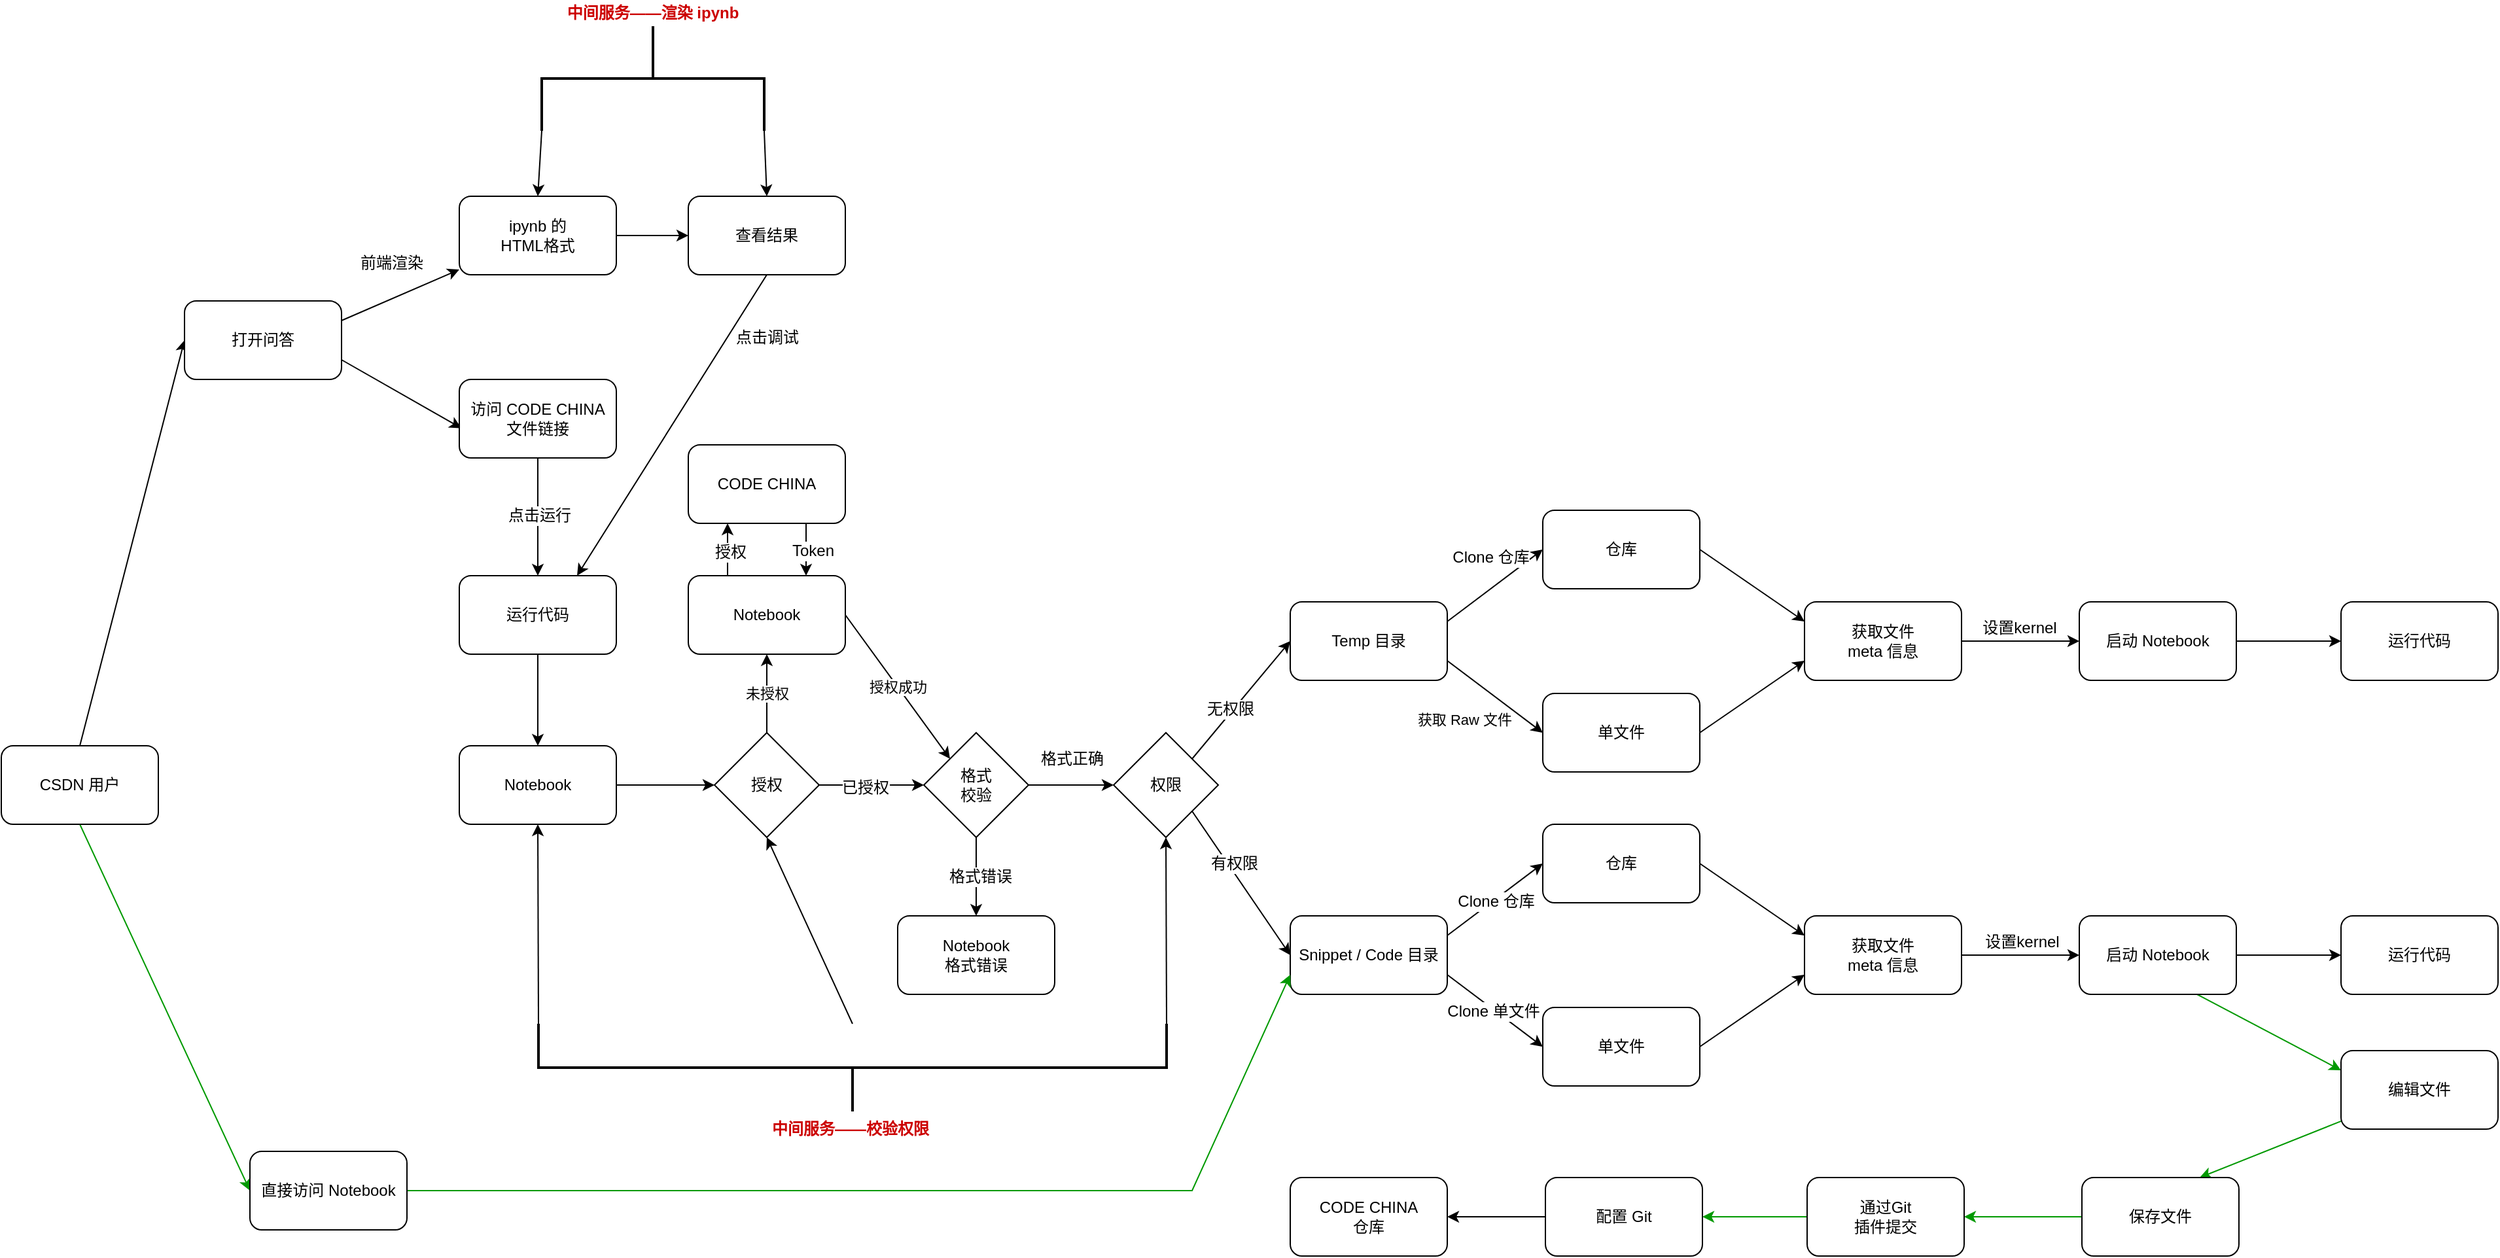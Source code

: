 <mxGraphModel dx="977" dy="559" grid="1" gridSize="10" guides="1" tooltips="1" connect="1" arrows="1" fold="1" page="1" pageScale="1" pageWidth="2100" pageHeight="1200" background="none"><root><mxCell id="0"/><mxCell id="1" parent="0"/><mxCell id="12" style="rounded=0;html=1;jettySize=auto;orthogonalLoop=1;exitX=0.5;exitY=0;entryX=0;entryY=0.5;" parent="1" source="3" target="11" edge="1"><mxGeometry relative="1" as="geometry"/></mxCell><mxCell id="92" style="edgeStyle=none;rounded=0;html=1;exitX=0.5;exitY=1;entryX=0;entryY=0.5;shadow=0;jettySize=auto;orthogonalLoop=1;strokeColor=#009900;" parent="1" source="3" target="91" edge="1"><mxGeometry relative="1" as="geometry"/></mxCell><mxCell id="3" value="CSDN 用户" style="rounded=1;whiteSpace=wrap;html=1;" parent="1" vertex="1"><mxGeometry x="70" y="640" width="120" height="60" as="geometry"/></mxCell><mxCell id="9" style="edgeStyle=orthogonalEdgeStyle;rounded=0;html=1;exitX=0.75;exitY=1;entryX=0.75;entryY=0;jettySize=auto;orthogonalLoop=1;" parent="1" source="4" target="5" edge="1"><mxGeometry relative="1" as="geometry"/></mxCell><mxCell id="10" value="Token" style="text;html=1;resizable=0;points=[];align=center;verticalAlign=middle;labelBackgroundColor=#ffffff;" parent="9" vertex="1" connectable="0"><mxGeometry x="0.022" y="5" relative="1" as="geometry"><mxPoint as="offset"/></mxGeometry></mxCell><mxCell id="4" value="CODE CHINA" style="rounded=1;whiteSpace=wrap;html=1;" parent="1" vertex="1"><mxGeometry x="595" y="410" width="120" height="60" as="geometry"/></mxCell><mxCell id="7" style="edgeStyle=orthogonalEdgeStyle;rounded=0;html=1;entryX=0.25;entryY=1;jettySize=auto;orthogonalLoop=1;exitX=0.25;exitY=0;" parent="1" source="5" target="4" edge="1"><mxGeometry relative="1" as="geometry"><Array as="points"/></mxGeometry></mxCell><mxCell id="8" value="授权" style="text;html=1;resizable=0;points=[];align=center;verticalAlign=middle;labelBackgroundColor=#ffffff;" parent="7" vertex="1" connectable="0"><mxGeometry x="-0.089" y="-2" relative="1" as="geometry"><mxPoint as="offset"/></mxGeometry></mxCell><mxCell id="48" value="授权成功" style="edgeStyle=none;rounded=0;html=1;exitX=1;exitY=0.5;entryX=0;entryY=0;jettySize=auto;orthogonalLoop=1;" parent="1" source="5" target="44" edge="1"><mxGeometry relative="1" as="geometry"/></mxCell><mxCell id="5" value="Notebook" style="rounded=1;whiteSpace=wrap;html=1;" parent="1" vertex="1"><mxGeometry x="595" y="510" width="120" height="60" as="geometry"/></mxCell><mxCell id="95" style="edgeStyle=none;rounded=0;html=1;exitX=1;exitY=0.25;jettySize=auto;orthogonalLoop=1;" parent="1" source="11" target="94" edge="1"><mxGeometry relative="1" as="geometry"/></mxCell><mxCell id="96" value="前端渲染" style="text;html=1;resizable=0;points=[];align=center;verticalAlign=middle;labelBackgroundColor=#ffffff;" parent="95" vertex="1" connectable="0"><mxGeometry x="-0.055" y="-3" relative="1" as="geometry"><mxPoint x="-6" y="-29" as="offset"/></mxGeometry></mxCell><mxCell id="105" style="edgeStyle=none;rounded=0;html=1;exitX=1;exitY=0.75;entryX=0.013;entryY=0.621;entryPerimeter=0;jettySize=auto;orthogonalLoop=1;" parent="1" source="11" target="99" edge="1"><mxGeometry relative="1" as="geometry"/></mxCell><mxCell id="11" value="打开问答" style="rounded=1;whiteSpace=wrap;html=1;" parent="1" vertex="1"><mxGeometry x="210" y="300" width="120" height="60" as="geometry"/></mxCell><mxCell id="23" style="edgeStyle=none;rounded=0;html=1;jettySize=auto;orthogonalLoop=1;exitX=0.5;exitY=1;entryX=0.5;entryY=0;" parent="1" source="14" target="22" edge="1"><mxGeometry relative="1" as="geometry"/></mxCell><mxCell id="14" value="运行代码" style="rounded=1;whiteSpace=wrap;html=1;" parent="1" vertex="1"><mxGeometry x="420" y="510" width="120" height="60" as="geometry"/></mxCell><mxCell id="25" value="未授权" style="edgeStyle=none;rounded=0;html=1;exitX=0.5;exitY=0;entryX=0.5;entryY=1;jettySize=auto;orthogonalLoop=1;" parent="1" source="21" target="5" edge="1"><mxGeometry relative="1" as="geometry"/></mxCell><mxCell id="45" value="" style="edgeStyle=none;rounded=0;html=1;jettySize=auto;orthogonalLoop=1;" parent="1" source="21" target="44" edge="1"><mxGeometry relative="1" as="geometry"/></mxCell><mxCell id="47" value="已授权" style="text;html=1;resizable=0;points=[];align=center;verticalAlign=middle;labelBackgroundColor=#ffffff;" parent="45" vertex="1" connectable="0"><mxGeometry x="-0.125" y="-2" relative="1" as="geometry"><mxPoint as="offset"/></mxGeometry></mxCell><mxCell id="21" value="&lt;span style=&quot;letter-spacing: 0px&quot;&gt;授权&lt;/span&gt;" style="rhombus;whiteSpace=wrap;html=1;" parent="1" vertex="1"><mxGeometry x="615" y="630" width="80" height="80" as="geometry"/></mxCell><mxCell id="55" value="" style="edgeStyle=none;rounded=0;html=1;jettySize=auto;orthogonalLoop=1;exitX=0.5;exitY=1;entryX=0.5;entryY=0;entryPerimeter=0;" parent="1" source="44" target="56" edge="1"><mxGeometry relative="1" as="geometry"><mxPoint x="815" y="770" as="targetPoint"/></mxGeometry></mxCell><mxCell id="57" value="格式错误" style="text;html=1;resizable=0;points=[];align=center;verticalAlign=middle;labelBackgroundColor=#ffffff;" parent="55" vertex="1" connectable="0"><mxGeometry y="3" relative="1" as="geometry"><mxPoint as="offset"/></mxGeometry></mxCell><mxCell id="58" style="edgeStyle=none;rounded=0;html=1;entryX=0;entryY=0.5;jettySize=auto;orthogonalLoop=1;" parent="1" source="44" target="26" edge="1"><mxGeometry relative="1" as="geometry"/></mxCell><mxCell id="59" value="格式正确" style="text;html=1;resizable=0;points=[];align=center;verticalAlign=middle;labelBackgroundColor=#ffffff;" parent="58" vertex="1" connectable="0"><mxGeometry x="-0.323" y="-1" relative="1" as="geometry"><mxPoint x="11" y="-21" as="offset"/></mxGeometry></mxCell><mxCell id="44" value="&lt;span style=&quot;letter-spacing: 0px&quot;&gt;格式&lt;/span&gt;&lt;div&gt;&lt;span style=&quot;letter-spacing: 0px&quot;&gt;校验&lt;/span&gt;&lt;/div&gt;" style="rhombus;whiteSpace=wrap;html=1;" parent="1" vertex="1"><mxGeometry x="775" y="630" width="80" height="80" as="geometry"/></mxCell><mxCell id="24" style="edgeStyle=none;rounded=0;html=1;entryX=0;entryY=0.5;jettySize=auto;orthogonalLoop=1;" parent="1" source="22" target="21" edge="1"><mxGeometry relative="1" as="geometry"/></mxCell><mxCell id="22" value="Notebook" style="rounded=1;whiteSpace=wrap;html=1;" parent="1" vertex="1"><mxGeometry x="420" y="640" width="120" height="60" as="geometry"/></mxCell><mxCell id="32" style="edgeStyle=none;rounded=0;html=1;exitX=1;exitY=0;entryX=0;entryY=0.5;jettySize=auto;orthogonalLoop=1;" parent="1" source="26" target="31" edge="1"><mxGeometry relative="1" as="geometry"/></mxCell><mxCell id="33" value="无权限" style="text;html=1;resizable=0;points=[];align=center;verticalAlign=middle;labelBackgroundColor=#ffffff;" parent="32" vertex="1" connectable="0"><mxGeometry x="-0.172" y="3" relative="1" as="geometry"><mxPoint y="1" as="offset"/></mxGeometry></mxCell><mxCell id="37" style="edgeStyle=none;rounded=0;html=1;exitX=1;exitY=1;entryX=0;entryY=0.5;jettySize=auto;orthogonalLoop=1;" parent="1" source="26" target="34" edge="1"><mxGeometry relative="1" as="geometry"/></mxCell><mxCell id="38" value="有权限" style="text;html=1;resizable=0;points=[];align=center;verticalAlign=middle;labelBackgroundColor=#ffffff;" parent="37" vertex="1" connectable="0"><mxGeometry x="-0.241" y="3" relative="1" as="geometry"><mxPoint x="1" as="offset"/></mxGeometry></mxCell><mxCell id="26" value="权限" style="rhombus;whiteSpace=wrap;html=1;" parent="1" vertex="1"><mxGeometry x="920" y="630" width="80" height="80" as="geometry"/></mxCell><mxCell id="40" style="edgeStyle=none;rounded=0;html=1;exitX=1;exitY=0.25;entryX=0;entryY=0.5;jettySize=auto;orthogonalLoop=1;" parent="1" source="31" target="39" edge="1"><mxGeometry relative="1" as="geometry"/></mxCell><mxCell id="41" value="Clone 仓库" style="text;html=1;resizable=0;points=[];align=center;verticalAlign=middle;labelBackgroundColor=#ffffff;" parent="40" vertex="1" connectable="0"><mxGeometry x="0.051" y="-1" relative="1" as="geometry"><mxPoint x="-6" y="-21" as="offset"/></mxGeometry></mxCell><mxCell id="67" value="获取 Raw 文件" style="rounded=0;html=1;exitX=1;exitY=0.75;entryX=0;entryY=0.5;shadow=0;jettySize=auto;orthogonalLoop=1;" parent="1" source="31" target="65" edge="1"><mxGeometry x="-0.18" y="-28" relative="1" as="geometry"><mxPoint as="offset"/></mxGeometry></mxCell><mxCell id="31" value="Temp 目录" style="rounded=1;whiteSpace=wrap;html=1;" parent="1" vertex="1"><mxGeometry x="1055" y="530" width="120" height="60" as="geometry"/></mxCell><mxCell id="74" style="edgeStyle=none;rounded=0;html=1;entryX=0;entryY=0.5;shadow=0;jettySize=auto;orthogonalLoop=1;exitX=1;exitY=0.75;" parent="1" source="34" target="69" edge="1"><mxGeometry relative="1" as="geometry"/></mxCell><mxCell id="82" value="Clone 单文件" style="text;html=1;resizable=0;points=[];align=center;verticalAlign=middle;labelBackgroundColor=#ffffff;" parent="74" vertex="1" connectable="0"><mxGeometry x="-0.04" relative="1" as="geometry"><mxPoint y="1" as="offset"/></mxGeometry></mxCell><mxCell id="75" style="edgeStyle=none;rounded=0;html=1;exitX=1;exitY=0.25;entryX=0;entryY=0.5;shadow=0;jettySize=auto;orthogonalLoop=1;" parent="1" source="34" target="70" edge="1"><mxGeometry relative="1" as="geometry"/></mxCell><mxCell id="81" value="Clone 仓库" style="text;html=1;resizable=0;points=[];align=center;verticalAlign=middle;labelBackgroundColor=#ffffff;" parent="75" vertex="1" connectable="0"><mxGeometry x="-0.011" y="-1" relative="1" as="geometry"><mxPoint as="offset"/></mxGeometry></mxCell><mxCell id="34" value="Snippet / Code 目录" style="rounded=1;whiteSpace=wrap;html=1;" parent="1" vertex="1"><mxGeometry x="1055" y="770" width="120" height="60" as="geometry"/></mxCell><mxCell id="43" value="" style="edgeStyle=none;rounded=0;html=1;jettySize=auto;orthogonalLoop=1;exitX=1;exitY=0.5;entryX=0;entryY=0.25;" parent="1" source="39" target="42" edge="1"><mxGeometry relative="1" as="geometry"/></mxCell><mxCell id="39" value="仓库" style="rounded=1;whiteSpace=wrap;html=1;" parent="1" vertex="1"><mxGeometry x="1248" y="460" width="120" height="60" as="geometry"/></mxCell><mxCell id="61" style="edgeStyle=none;rounded=0;html=1;exitX=1;exitY=0.5;entryX=0;entryY=0.5;jettySize=auto;orthogonalLoop=1;" parent="1" source="42" target="60" edge="1"><mxGeometry relative="1" as="geometry"/></mxCell><mxCell id="62" value="设置kernel" style="text;html=1;resizable=0;points=[];align=center;verticalAlign=middle;labelBackgroundColor=#ffffff;" parent="61" vertex="1" connectable="0"><mxGeometry x="-0.25" relative="1" as="geometry"><mxPoint x="10" y="-10" as="offset"/></mxGeometry></mxCell><mxCell id="42" value="获取文件&lt;div&gt;meta 信息&lt;/div&gt;" style="rounded=1;whiteSpace=wrap;html=1;" parent="1" vertex="1"><mxGeometry x="1448" y="530" width="120" height="60" as="geometry"/></mxCell><mxCell id="56" value="Notebook&lt;div&gt;格式错误&lt;/div&gt;" style="rounded=1;whiteSpace=wrap;html=1;" parent="1" vertex="1"><mxGeometry x="755" y="770" width="120" height="60" as="geometry"/></mxCell><mxCell id="64" value="" style="edgeStyle=none;rounded=0;html=1;jettySize=auto;orthogonalLoop=1;" parent="1" source="60" target="63" edge="1"><mxGeometry relative="1" as="geometry"/></mxCell><mxCell id="60" value="启动 Notebook" style="rounded=1;whiteSpace=wrap;html=1;" parent="1" vertex="1"><mxGeometry x="1658" y="530" width="120" height="60" as="geometry"/></mxCell><mxCell id="63" value="运行代码" style="rounded=1;whiteSpace=wrap;html=1;" parent="1" vertex="1"><mxGeometry x="1858" y="530" width="120" height="60" as="geometry"/></mxCell><mxCell id="68" style="edgeStyle=none;rounded=0;html=1;entryX=0;entryY=0.75;shadow=0;jettySize=auto;orthogonalLoop=1;exitX=1;exitY=0.5;" parent="1" source="65" target="42" edge="1"><mxGeometry relative="1" as="geometry"/></mxCell><mxCell id="65" value="单文件" style="rounded=1;whiteSpace=wrap;html=1;" parent="1" vertex="1"><mxGeometry x="1248" y="600" width="120" height="60" as="geometry"/></mxCell><mxCell id="77" style="edgeStyle=none;rounded=0;html=1;exitX=1;exitY=0.5;entryX=0;entryY=0.75;shadow=0;jettySize=auto;orthogonalLoop=1;" parent="1" source="69" target="71" edge="1"><mxGeometry relative="1" as="geometry"/></mxCell><mxCell id="69" value="单文件" style="rounded=1;whiteSpace=wrap;html=1;" parent="1" vertex="1"><mxGeometry x="1248" y="840" width="120" height="60" as="geometry"/></mxCell><mxCell id="76" style="edgeStyle=none;rounded=0;html=1;exitX=1;exitY=0.5;entryX=0;entryY=0.25;shadow=0;jettySize=auto;orthogonalLoop=1;" parent="1" source="70" target="71" edge="1"><mxGeometry relative="1" as="geometry"/></mxCell><mxCell id="70" value="仓库" style="rounded=1;whiteSpace=wrap;html=1;" parent="1" vertex="1"><mxGeometry x="1248" y="700" width="120" height="60" as="geometry"/></mxCell><mxCell id="78" style="edgeStyle=none;rounded=0;html=1;exitX=1;exitY=0.5;entryX=0;entryY=0.5;shadow=0;jettySize=auto;orthogonalLoop=1;" parent="1" source="71" target="72" edge="1"><mxGeometry relative="1" as="geometry"/></mxCell><mxCell id="80" value="设置kernel" style="text;html=1;resizable=0;points=[];align=center;verticalAlign=middle;labelBackgroundColor=#ffffff;" parent="78" vertex="1" connectable="0"><mxGeometry x="-0.22" y="-1" relative="1" as="geometry"><mxPoint x="11" y="-11" as="offset"/></mxGeometry></mxCell><mxCell id="71" value="获取文件&lt;div&gt;meta 信息&lt;/div&gt;" style="rounded=1;whiteSpace=wrap;html=1;" parent="1" vertex="1"><mxGeometry x="1448" y="770" width="120" height="60" as="geometry"/></mxCell><mxCell id="79" style="edgeStyle=none;rounded=0;html=1;exitX=1;exitY=0.5;entryX=0;entryY=0.5;shadow=0;jettySize=auto;orthogonalLoop=1;" parent="1" source="72" target="73" edge="1"><mxGeometry relative="1" as="geometry"/></mxCell><mxCell id="84" style="edgeStyle=none;rounded=0;html=1;exitX=0.75;exitY=1;entryX=0;entryY=0.25;shadow=0;jettySize=auto;orthogonalLoop=1;strokeColor=#009900;" parent="1" source="72" target="83" edge="1"><mxGeometry relative="1" as="geometry"/></mxCell><mxCell id="72" value="启动 Notebook" style="rounded=1;whiteSpace=wrap;html=1;" parent="1" vertex="1"><mxGeometry x="1658" y="770" width="120" height="60" as="geometry"/></mxCell><mxCell id="73" value="运行代码" style="rounded=1;whiteSpace=wrap;html=1;" parent="1" vertex="1"><mxGeometry x="1858" y="770" width="120" height="60" as="geometry"/></mxCell><mxCell id="85" style="edgeStyle=none;rounded=0;html=1;shadow=0;jettySize=auto;orthogonalLoop=1;entryX=0.75;entryY=0;strokeColor=#009900;" parent="1" source="83" target="86" edge="1"><mxGeometry relative="1" as="geometry"><mxPoint x="1740" y="970" as="targetPoint"/></mxGeometry></mxCell><mxCell id="83" value="编辑文件" style="rounded=1;whiteSpace=wrap;html=1;" parent="1" vertex="1"><mxGeometry x="1858" y="873" width="120" height="60" as="geometry"/></mxCell><mxCell id="88" style="edgeStyle=none;rounded=0;html=1;entryX=1;entryY=0.5;shadow=0;jettySize=auto;orthogonalLoop=1;strokeColor=#009900;" parent="1" source="86" target="87" edge="1"><mxGeometry relative="1" as="geometry"/></mxCell><mxCell id="86" value="保存文件" style="rounded=1;whiteSpace=wrap;html=1;" parent="1" vertex="1"><mxGeometry x="1660" y="970" width="120" height="60" as="geometry"/></mxCell><mxCell id="90" value="" style="edgeStyle=none;rounded=0;html=1;shadow=0;jettySize=auto;orthogonalLoop=1;strokeColor=#009900;" parent="1" source="87" target="89" edge="1"><mxGeometry relative="1" as="geometry"/></mxCell><mxCell id="87" value="通过Git&lt;div&gt;插件提交&lt;/div&gt;" style="rounded=1;whiteSpace=wrap;html=1;" parent="1" vertex="1"><mxGeometry x="1450" y="970" width="120" height="60" as="geometry"/></mxCell><mxCell id="117" style="edgeStyle=orthogonalEdgeStyle;rounded=0;html=1;entryX=1;entryY=0.5;jettySize=auto;orthogonalLoop=1;" edge="1" parent="1" source="89" target="116"><mxGeometry relative="1" as="geometry"/></mxCell><mxCell id="89" value="配置 Git" style="rounded=1;whiteSpace=wrap;html=1;" parent="1" vertex="1"><mxGeometry x="1250" y="970" width="120" height="60" as="geometry"/></mxCell><mxCell id="93" style="edgeStyle=none;rounded=0;html=1;exitX=1;exitY=0.5;entryX=0;entryY=0.75;shadow=0;jettySize=auto;orthogonalLoop=1;strokeColor=#009900;" parent="1" source="91" target="34" edge="1"><mxGeometry relative="1" as="geometry"><Array as="points"><mxPoint x="980" y="980"/></Array></mxGeometry></mxCell><mxCell id="91" value="直接访问 Notebook" style="rounded=1;whiteSpace=wrap;html=1;" parent="1" vertex="1"><mxGeometry x="260" y="950" width="120" height="60" as="geometry"/></mxCell><mxCell id="98" style="edgeStyle=none;rounded=0;html=1;entryX=0;entryY=0.5;jettySize=auto;orthogonalLoop=1;" parent="1" source="94" target="97" edge="1"><mxGeometry relative="1" as="geometry"/></mxCell><mxCell id="94" value="ipynb 的&lt;div&gt;HTML格式&lt;/div&gt;" style="rounded=1;whiteSpace=wrap;html=1;" parent="1" vertex="1"><mxGeometry x="420" y="220" width="120" height="60" as="geometry"/></mxCell><mxCell id="103" style="edgeStyle=none;rounded=0;html=1;exitX=0.5;exitY=1;jettySize=auto;orthogonalLoop=1;entryX=0.75;entryY=0;" parent="1" source="97" target="14" edge="1"><mxGeometry relative="1" as="geometry"/></mxCell><mxCell id="104" value="点击调试" style="text;html=1;resizable=0;points=[];align=center;verticalAlign=middle;labelBackgroundColor=#ffffff;" parent="103" vertex="1" connectable="0"><mxGeometry x="-0.269" y="4" relative="1" as="geometry"><mxPoint x="49" y="-39" as="offset"/></mxGeometry></mxCell><mxCell id="97" value="查看结果" style="rounded=1;whiteSpace=wrap;html=1;" parent="1" vertex="1"><mxGeometry x="595" y="220" width="120" height="60" as="geometry"/></mxCell><mxCell id="101" style="edgeStyle=none;rounded=0;html=1;exitX=0.5;exitY=1;entryX=0.5;entryY=0;jettySize=auto;orthogonalLoop=1;" parent="1" source="99" target="14" edge="1"><mxGeometry relative="1" as="geometry"/></mxCell><mxCell id="102" value="点击运行" style="text;html=1;resizable=0;points=[];align=center;verticalAlign=middle;labelBackgroundColor=#ffffff;" parent="101" vertex="1" connectable="0"><mxGeometry x="-0.027" y="1" relative="1" as="geometry"><mxPoint as="offset"/></mxGeometry></mxCell><mxCell id="99" value="访问 CODE CHINA&lt;div&gt;文件链接&lt;/div&gt;" style="rounded=1;whiteSpace=wrap;html=1;" parent="1" vertex="1"><mxGeometry x="420" y="360" width="120" height="60" as="geometry"/></mxCell><mxCell id="107" style="edgeStyle=none;rounded=0;html=1;exitX=1;exitY=1;exitPerimeter=0;entryX=0.5;entryY=0;jettySize=auto;orthogonalLoop=1;" parent="1" source="106" target="94" edge="1"><mxGeometry relative="1" as="geometry"/></mxCell><mxCell id="108" style="edgeStyle=none;rounded=0;html=1;exitX=1;exitY=0;exitPerimeter=0;entryX=0.5;entryY=0;jettySize=auto;orthogonalLoop=1;" parent="1" source="106" target="97" edge="1"><mxGeometry relative="1" as="geometry"/></mxCell><mxCell id="106" value="" style="shape=mxgraph.flowchart.annotation_2;whiteSpace=wrap;html=1;fillColor=#ffffff;strokeColor=#000000;strokeWidth=2;direction=south;rotation=0;" parent="1" vertex="1"><mxGeometry x="483" y="90" width="170" height="80" as="geometry"/></mxCell><mxCell id="109" value="中间服务——渲染 ipynb" style="text;html=1;strokeColor=none;fillColor=none;align=center;verticalAlign=middle;whiteSpace=wrap;rounded=0;fontStyle=1;fontColor=#CC0000;" parent="1" vertex="1"><mxGeometry x="472" y="70" width="192" height="20" as="geometry"/></mxCell><mxCell id="112" style="edgeStyle=none;rounded=0;html=1;exitX=1;exitY=1;exitPerimeter=0;entryX=0.5;entryY=1;jettySize=auto;orthogonalLoop=1;fontColor=#CC0000;" parent="1" source="110" target="26" edge="1"><mxGeometry relative="1" as="geometry"/></mxCell><mxCell id="113" style="edgeStyle=none;rounded=0;html=1;exitX=1;exitY=0;exitPerimeter=0;entryX=0.5;entryY=1;jettySize=auto;orthogonalLoop=1;fontColor=#CC0000;" parent="1" source="110" target="22" edge="1"><mxGeometry relative="1" as="geometry"/></mxCell><mxCell id="114" style="edgeStyle=none;rounded=0;html=1;exitX=1;exitY=0.5;exitPerimeter=0;entryX=0.5;entryY=1;jettySize=auto;orthogonalLoop=1;fontColor=#CC0000;" parent="1" source="110" target="21" edge="1"><mxGeometry relative="1" as="geometry"/></mxCell><mxCell id="110" value="" style="shape=mxgraph.flowchart.annotation_2;whiteSpace=wrap;html=1;fillColor=#ffffff;strokeColor=#000000;strokeWidth=2;fontColor=#CC0000;rotation=-90;" parent="1" vertex="1"><mxGeometry x="687" y="646" width="67" height="480" as="geometry"/></mxCell><mxCell id="115" value="中间服务——校验权限" style="text;html=1;strokeColor=none;fillColor=none;align=center;verticalAlign=middle;whiteSpace=wrap;rounded=0;fontStyle=1;fontColor=#CC0000;" parent="1" vertex="1"><mxGeometry x="623" y="923" width="192" height="20" as="geometry"/></mxCell><mxCell id="116" value="CODE CHINA&lt;div&gt;仓库&lt;/div&gt;" style="rounded=1;whiteSpace=wrap;html=1;" vertex="1" parent="1"><mxGeometry x="1055" y="970" width="120" height="60" as="geometry"/></mxCell></root></mxGraphModel>